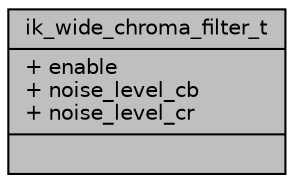 digraph "ik_wide_chroma_filter_t"
{
 // INTERACTIVE_SVG=YES
 // LATEX_PDF_SIZE
  bgcolor="transparent";
  edge [fontname="Helvetica",fontsize="10",labelfontname="Helvetica",labelfontsize="10"];
  node [fontname="Helvetica",fontsize="10",shape=record];
  Node1 [label="{ik_wide_chroma_filter_t\n|+ enable\l+ noise_level_cb\l+ noise_level_cr\l|}",height=0.2,width=0.4,color="black", fillcolor="grey75", style="filled", fontcolor="black",tooltip=" "];
}
